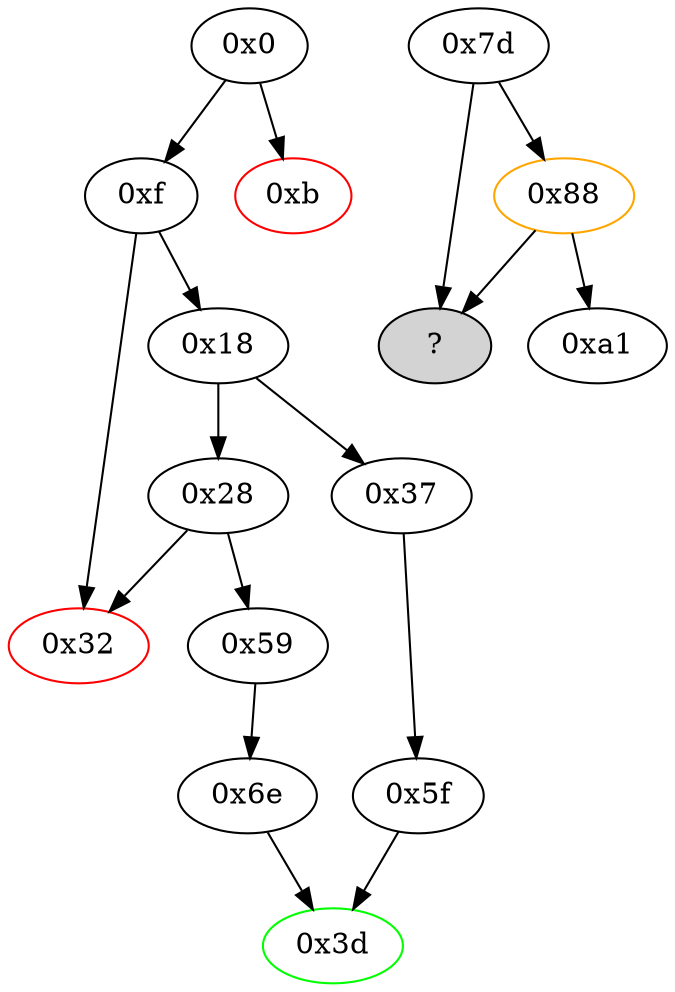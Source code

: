 strict digraph "" {
"0x59" [fillcolor=white, id="0x59", style=filled, tooltip="Block 0x59\n[0x59:0x5e]\n---\nPredecessors: [0x28]\nSuccessors: [0x6e]\n---\n0x59 JUMPDEST\n0x5a PUSH1 0x3d\n0x5c PUSH1 0x6e\n0x5e JUMP\n---\n0x59: JUMPDEST \n0x5a: V35 = 0x3d\n0x5c: V36 = 0x6e\n0x5e: JUMP 0x6e\n---\nEntry stack: [V13]\nStack pops: 0\nStack additions: [0x3d]\nExit stack: [V13, 0x3d]\n\nDef sites:\nV13: {0x18.0x1d}\n"];
"0x6e" [fillcolor=white, id="0x6e", style=filled, tooltip="Block 0x6e\n[0x6e:0x7c]\n---\nPredecessors: [0x59]\nSuccessors: [0x3d]\n---\n0x6e JUMPDEST\n0x6f PUSH1 0x0\n0x71 SLOAD\n0x72 PUSH1 0x1\n0x74 PUSH1 0x1\n0x76 PUSH1 0xa0\n0x78 SHL\n0x79 SUB\n0x7a AND\n0x7b DUP2\n0x7c JUMP\n---\n0x6e: JUMPDEST \n0x6f: V45 = 0x0\n0x71: V46 = S[0x0]\n0x72: V47 = 0x1\n0x74: V48 = 0x1\n0x76: V49 = 0xa0\n0x78: V50 = SHL 0xa0 0x1\n0x79: V51 = SUB 0x10000000000000000000000000000000000000000 0x1\n0x7a: V52 = AND 0xffffffffffffffffffffffffffffffffffffffff V46\n0x7c: JUMP 0x3d\n---\nEntry stack: [V13, 0x3d]\nStack pops: 1\nStack additions: [S0, V52]\nExit stack: [V13, 0x3d, V52]\n\nDef sites:\nV13: {0x18.0x1d}\n0x3d: {0x59.0x5a}\n"];
"0x37" [fillcolor=white, id="0x37", style=filled, tooltip="Block 0x37\n[0x37:0x3c]\n---\nPredecessors: [0x18]\nSuccessors: [0x5f]\n---\n0x37 JUMPDEST\n0x38 PUSH1 0x3d\n0x3a PUSH1 0x5f\n0x3c JUMP\n---\n0x37: JUMPDEST \n0x38: V21 = 0x3d\n0x3a: V22 = 0x5f\n0x3c: JUMP 0x5f\n---\nEntry stack: [V13]\nStack pops: 0\nStack additions: [0x3d]\nExit stack: [V13, 0x3d]\n\nDef sites:\nV13: {0x18.0x1d}\n"];
"0x3d" [color=green, fillcolor=white, id="0x3d", style=filled, tooltip="Block 0x3d\n[0x3d:0x58]\n---\nPredecessors: [0x5f, 0x6e]\nSuccessors: []\n---\n0x3d JUMPDEST\n0x3e PUSH1 0x40\n0x40 DUP1\n0x41 MLOAD\n0x42 PUSH1 0x1\n0x44 PUSH1 0x1\n0x46 PUSH1 0xa0\n0x48 SHL\n0x49 SUB\n0x4a SWAP1\n0x4b SWAP3\n0x4c AND\n0x4d DUP3\n0x4e MSTORE\n0x4f MLOAD\n0x50 SWAP1\n0x51 DUP2\n0x52 SWAP1\n0x53 SUB\n0x54 PUSH1 0x20\n0x56 ADD\n0x57 SWAP1\n0x58 RETURN\n---\n0x3d: JUMPDEST \n0x3e: V23 = 0x40\n0x41: V24 = M[0x40]\n0x42: V25 = 0x1\n0x44: V26 = 0x1\n0x46: V27 = 0xa0\n0x48: V28 = SHL 0xa0 0x1\n0x49: V29 = SUB 0x10000000000000000000000000000000000000000 0x1\n0x4c: V30 = AND S0 0xffffffffffffffffffffffffffffffffffffffff\n0x4e: M[V24] = V30\n0x4f: V31 = M[0x40]\n0x53: V32 = SUB V24 V31\n0x54: V33 = 0x20\n0x56: V34 = ADD 0x20 V32\n0x58: RETURN V31 V34\n---\nEntry stack: [V13, 0x3d, S0]\nStack pops: 1\nStack additions: []\nExit stack: [V13, 0x3d]\n\nDef sites:\nV13: {0x18.0x1d}\n0x3d: {0x59.0x5a, 0x37.0x38}\nS0: {0x5f.0x6b, 0x6e.0x7a}\n"];
"0x7d" [fillcolor=white, id="0x7d", style=filled, tooltip="Block 0x7d\n[0x7d:0x87]\n---\nPredecessors: []\nSuccessors: [0x88]\nHas unresolved jump.\n---\n0x7d INVALID\n0x7e LOG2\n0x7f PUSH6 0x627a7a723158\n0x86 SHA3\n0x87 JUMPI\n---\n0x7d: INVALID \n0x7e: LOG S0 S1 S2 S3\n0x7f: V53 = 0x627a7a723158\n0x86: V54 = SHA3 0x627a7a723158 S4\n0x87: JUMPI V54 S5\n---\nEntry stack: []\nStack pops: 0\nStack additions: []\nExit stack: []\n\nDef sites:\n"];
"0xf" [fillcolor=white, id="0xf", style=filled, tooltip="Block 0xf\n[0xf:0x17]\n---\nPredecessors: [0x0]\nSuccessors: [0x18, 0x32]\n---\n0xf JUMPDEST\n0x10 POP\n0x11 PUSH1 0x4\n0x13 CALLDATASIZE\n0x14 LT\n0x15 PUSH1 0x32\n0x17 JUMPI\n---\n0xf: JUMPDEST \n0x11: V6 = 0x4\n0x13: V7 = CALLDATASIZE\n0x14: V8 = LT V7 0x4\n0x15: V9 = 0x32\n0x17: JUMPI 0x32 V8\n---\nEntry stack: [V2]\nStack pops: 1\nStack additions: []\nExit stack: []\n\nDef sites:\nV2: {0x0.0x5}\n"];
"0xb" [color=red, fillcolor=white, id="0xb", style=filled, tooltip="Block 0xb\n[0xb:0xe]\n---\nPredecessors: [0x0]\nSuccessors: []\n---\n0xb PUSH1 0x0\n0xd DUP1\n0xe REVERT\n---\n0xb: V5 = 0x0\n0xe: REVERT 0x0 0x0\n---\nEntry stack: [V2]\nStack pops: 0\nStack additions: []\nExit stack: [V2]\n\nDef sites:\nV2: {0x0.0x5}\n"];
"0x28" [fillcolor=white, id="0x28", style=filled, tooltip="Block 0x28\n[0x28:0x31]\n---\nPredecessors: [0x18]\nSuccessors: [0x32, 0x59]\n---\n0x28 DUP1\n0x29 PUSH4 0x80f55605\n0x2e EQ\n0x2f PUSH1 0x59\n0x31 JUMPI\n---\n0x29: V17 = 0x80f55605\n0x2e: V18 = EQ 0x80f55605 V13\n0x2f: V19 = 0x59\n0x31: JUMPI 0x59 V18\n---\nEntry stack: [V13]\nStack pops: 1\nStack additions: [S0]\nExit stack: [V13]\n\nDef sites:\nV13: {0x18.0x1d}\n"];
"0x5f" [fillcolor=white, id="0x5f", style=filled, tooltip="Block 0x5f\n[0x5f:0x6d]\n---\nPredecessors: [0x37]\nSuccessors: [0x3d]\n---\n0x5f JUMPDEST\n0x60 PUSH1 0x1\n0x62 SLOAD\n0x63 PUSH1 0x1\n0x65 PUSH1 0x1\n0x67 PUSH1 0xa0\n0x69 SHL\n0x6a SUB\n0x6b AND\n0x6c DUP2\n0x6d JUMP\n---\n0x5f: JUMPDEST \n0x60: V37 = 0x1\n0x62: V38 = S[0x1]\n0x63: V39 = 0x1\n0x65: V40 = 0x1\n0x67: V41 = 0xa0\n0x69: V42 = SHL 0xa0 0x1\n0x6a: V43 = SUB 0x10000000000000000000000000000000000000000 0x1\n0x6b: V44 = AND 0xffffffffffffffffffffffffffffffffffffffff V38\n0x6d: JUMP 0x3d\n---\nEntry stack: [V13, 0x3d]\nStack pops: 1\nStack additions: [S0, V44]\nExit stack: [V13, 0x3d, V44]\n\nDef sites:\nV13: {0x18.0x1d}\n0x3d: {0x37.0x38}\n"];
"0x0" [fillcolor=white, id="0x0", style=filled, tooltip="Block 0x0\n[0x0:0xa]\n---\nPredecessors: []\nSuccessors: [0xb, 0xf]\n---\n0x0 PUSH1 0x80\n0x2 PUSH1 0x40\n0x4 MSTORE\n0x5 CALLVALUE\n0x6 DUP1\n0x7 ISZERO\n0x8 PUSH1 0xf\n0xa JUMPI\n---\n0x0: V0 = 0x80\n0x2: V1 = 0x40\n0x4: M[0x40] = 0x80\n0x5: V2 = CALLVALUE\n0x7: V3 = ISZERO V2\n0x8: V4 = 0xf\n0xa: JUMPI 0xf V3\n---\nEntry stack: []\nStack pops: 0\nStack additions: [V2]\nExit stack: [V2]\n\nDef sites:\n"];
"0x32" [color=red, fillcolor=white, id="0x32", style=filled, tooltip="Block 0x32\n[0x32:0x36]\n---\nPredecessors: [0xf, 0x28]\nSuccessors: []\n---\n0x32 JUMPDEST\n0x33 PUSH1 0x0\n0x35 DUP1\n0x36 REVERT\n---\n0x32: JUMPDEST \n0x33: V20 = 0x0\n0x36: REVERT 0x0 0x0\n---\nEntry stack: [V13]\nStack pops: 0\nStack additions: []\nExit stack: [V13]\n\nDef sites:\nV13: {0x18.0x1d}\n"];
"0x18" [fillcolor=white, id="0x18", style=filled, tooltip="Block 0x18\n[0x18:0x27]\n---\nPredecessors: [0xf]\nSuccessors: [0x28, 0x37]\n---\n0x18 PUSH1 0x0\n0x1a CALLDATALOAD\n0x1b PUSH1 0xe0\n0x1d SHR\n0x1e DUP1\n0x1f PUSH4 0x176fd3f0\n0x24 EQ\n0x25 PUSH1 0x37\n0x27 JUMPI\n---\n0x18: V10 = 0x0\n0x1a: V11 = CALLDATALOAD 0x0\n0x1b: V12 = 0xe0\n0x1d: V13 = SHR 0xe0 V11\n0x1f: V14 = 0x176fd3f0\n0x24: V15 = EQ 0x176fd3f0 V13\n0x25: V16 = 0x37\n0x27: JUMPI 0x37 V15\n---\nEntry stack: []\nStack pops: 0\nStack additions: [V13]\nExit stack: [V13]\n\nDef sites:\n"];
"0x88" [color=orange, fillcolor=white, id="0x88", style=filled, tooltip="Block 0x88\n[0x88:0xa0]\n---\nPredecessors: [0x7d]\nSuccessors: [0xa1]\nHas unresolved jump.\n---\n0x88 MISSING 0xb1\n0x89 DUP8\n0x8a MISSING 0xf8\n0x8b MISSING 0xe0\n0x8c MISSING 0xd8\n0x8d CALLCODE\n0x8e MISSING 0xa8\n0x8f MISSING 0xf8\n0x90 MISSING 0x25\n0x91 MISSING 0xbb\n0x92 SGT\n0x93 MISSING 0xcc\n0x94 MISSING 0xc1\n0x95 NUMBER\n0x96 MISSING 0xf\n0x97 MISSING 0x2b\n0x98 MISSING 0xcf\n0x99 XOR\n0x9a MISSING 0xe5\n0x9b BALANCE\n0x9c MISSING 0xcb\n0x9d MISSING 0x2e\n0x9e MISSING 0xa7\n0x9f EQ\n0xa0 JUMPI\n---\n0x88: MISSING 0xb1\n0x8a: MISSING 0xf8\n0x8b: MISSING 0xe0\n0x8c: MISSING 0xd8\n0x8d: V55 = CALLCODE S0 S1 S2 S3 S4 S5 S6\n0x8e: MISSING 0xa8\n0x8f: MISSING 0xf8\n0x90: MISSING 0x25\n0x91: MISSING 0xbb\n0x92: V56 = SGT S0 S1\n0x93: MISSING 0xcc\n0x94: MISSING 0xc1\n0x95: V57 = NUMBER\n0x96: MISSING 0xf\n0x97: MISSING 0x2b\n0x98: MISSING 0xcf\n0x99: V58 = XOR S0 S1\n0x9a: MISSING 0xe5\n0x9b: V59 = BALANCE S0\n0x9c: MISSING 0xcb\n0x9d: MISSING 0x2e\n0x9e: MISSING 0xa7\n0x9f: V60 = EQ S0 S1\n0xa0: JUMPI V60 S2\n---\nEntry stack: []\nStack pops: 0\nStack additions: [S7, S0, S1, S2, S3, S4, S5, S6, S7, V55, V56, V57, V58, V59]\nExit stack: []\n\nDef sites:\n"];
"?" [style=filled];
"0xa1" [fillcolor=white, id="0xa1", style=filled, tooltip="Block 0xa1\n[0xa1:0xb1]\n---\nPredecessors: [0x88]\nSuccessors: []\n---\n0xa1 POP\n0xa2 RETURNDATACOPY\n0xa3 MISSING 0xd8\n0xa4 SWAP16\n0xa5 MISSING 0x2b\n0xa6 MISSING 0xc2\n0xa7 PUSH5 0x736f6c6343\n0xad STOP\n0xae SDIV\n0xaf LT\n0xb0 STOP\n0xb1 ORIGIN\n---\n0xa2: RETURNDATACOPY S1 S2 S3\n0xa3: MISSING 0xd8\n0xa5: MISSING 0x2b\n0xa6: MISSING 0xc2\n0xa7: V61 = 0x736f6c6343\n0xad: STOP \n0xae: V62 = SDIV S0 S1\n0xaf: V63 = LT V62 S2\n0xb0: STOP \n0xb1: V64 = ORIGIN\n---\nEntry stack: []\nStack pops: 27\nStack additions: [V64]\nExit stack: []\n\nDef sites:\n"];
"0x59" -> "0x6e";
"0x6e" -> "0x3d";
"0x37" -> "0x5f";
"0x7d" -> "0x88";
"0x7d" -> "?";
"0xf" -> "0x32";
"0xf" -> "0x18";
"0x28" -> "0x59";
"0x28" -> "0x32";
"0x5f" -> "0x3d";
"0x0" -> "0xf";
"0x0" -> "0xb";
"0x18" -> "0x37";
"0x18" -> "0x28";
"0x88" -> "?";
"0x88" -> "0xa1";
}
